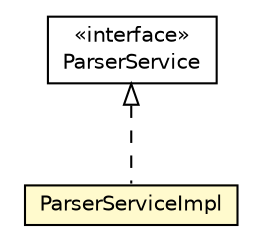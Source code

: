 #!/usr/local/bin/dot
#
# Class diagram 
# Generated by UMLGraph version R5_6-24-gf6e263 (http://www.umlgraph.org/)
#

digraph G {
	edge [fontname="Helvetica",fontsize=10,labelfontname="Helvetica",labelfontsize=10];
	node [fontname="Helvetica",fontsize=10,shape=plaintext];
	nodesep=0.25;
	ranksep=0.5;
	// org.universAAL.tools.ucc.database.parser.ParserService
	c82491 [label=<<table title="org.universAAL.tools.ucc.database.parser.ParserService" border="0" cellborder="1" cellspacing="0" cellpadding="2" port="p" href="./ParserService.html">
		<tr><td><table border="0" cellspacing="0" cellpadding="1">
<tr><td align="center" balign="center"> &#171;interface&#187; </td></tr>
<tr><td align="center" balign="center"> ParserService </td></tr>
		</table></td></tr>
		</table>>, URL="./ParserService.html", fontname="Helvetica", fontcolor="black", fontsize=10.0];
	// org.universAAL.tools.ucc.database.parser.ParserServiceImpl
	c82492 [label=<<table title="org.universAAL.tools.ucc.database.parser.ParserServiceImpl" border="0" cellborder="1" cellspacing="0" cellpadding="2" port="p" bgcolor="lemonChiffon" href="./ParserServiceImpl.html">
		<tr><td><table border="0" cellspacing="0" cellpadding="1">
<tr><td align="center" balign="center"> ParserServiceImpl </td></tr>
		</table></td></tr>
		</table>>, URL="./ParserServiceImpl.html", fontname="Helvetica", fontcolor="black", fontsize=10.0];
	//org.universAAL.tools.ucc.database.parser.ParserServiceImpl implements org.universAAL.tools.ucc.database.parser.ParserService
	c82491:p -> c82492:p [dir=back,arrowtail=empty,style=dashed];
}

